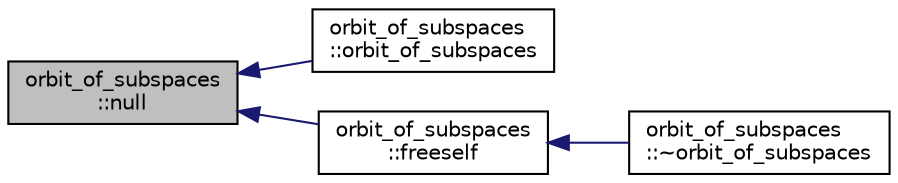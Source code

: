 digraph "orbit_of_subspaces::null"
{
  edge [fontname="Helvetica",fontsize="10",labelfontname="Helvetica",labelfontsize="10"];
  node [fontname="Helvetica",fontsize="10",shape=record];
  rankdir="LR";
  Node211 [label="orbit_of_subspaces\l::null",height=0.2,width=0.4,color="black", fillcolor="grey75", style="filled", fontcolor="black"];
  Node211 -> Node212 [dir="back",color="midnightblue",fontsize="10",style="solid",fontname="Helvetica"];
  Node212 [label="orbit_of_subspaces\l::orbit_of_subspaces",height=0.2,width=0.4,color="black", fillcolor="white", style="filled",URL="$d5/d64/classorbit__of__subspaces.html#a8480d53da3072fc761793a3e775d3c95"];
  Node211 -> Node213 [dir="back",color="midnightblue",fontsize="10",style="solid",fontname="Helvetica"];
  Node213 [label="orbit_of_subspaces\l::freeself",height=0.2,width=0.4,color="black", fillcolor="white", style="filled",URL="$d5/d64/classorbit__of__subspaces.html#a3157117462ce7ecbf8bf7eba61998f5a"];
  Node213 -> Node214 [dir="back",color="midnightblue",fontsize="10",style="solid",fontname="Helvetica"];
  Node214 [label="orbit_of_subspaces\l::~orbit_of_subspaces",height=0.2,width=0.4,color="black", fillcolor="white", style="filled",URL="$d5/d64/classorbit__of__subspaces.html#aee7b7cb69f335a267c62a543761ceaa2"];
}
